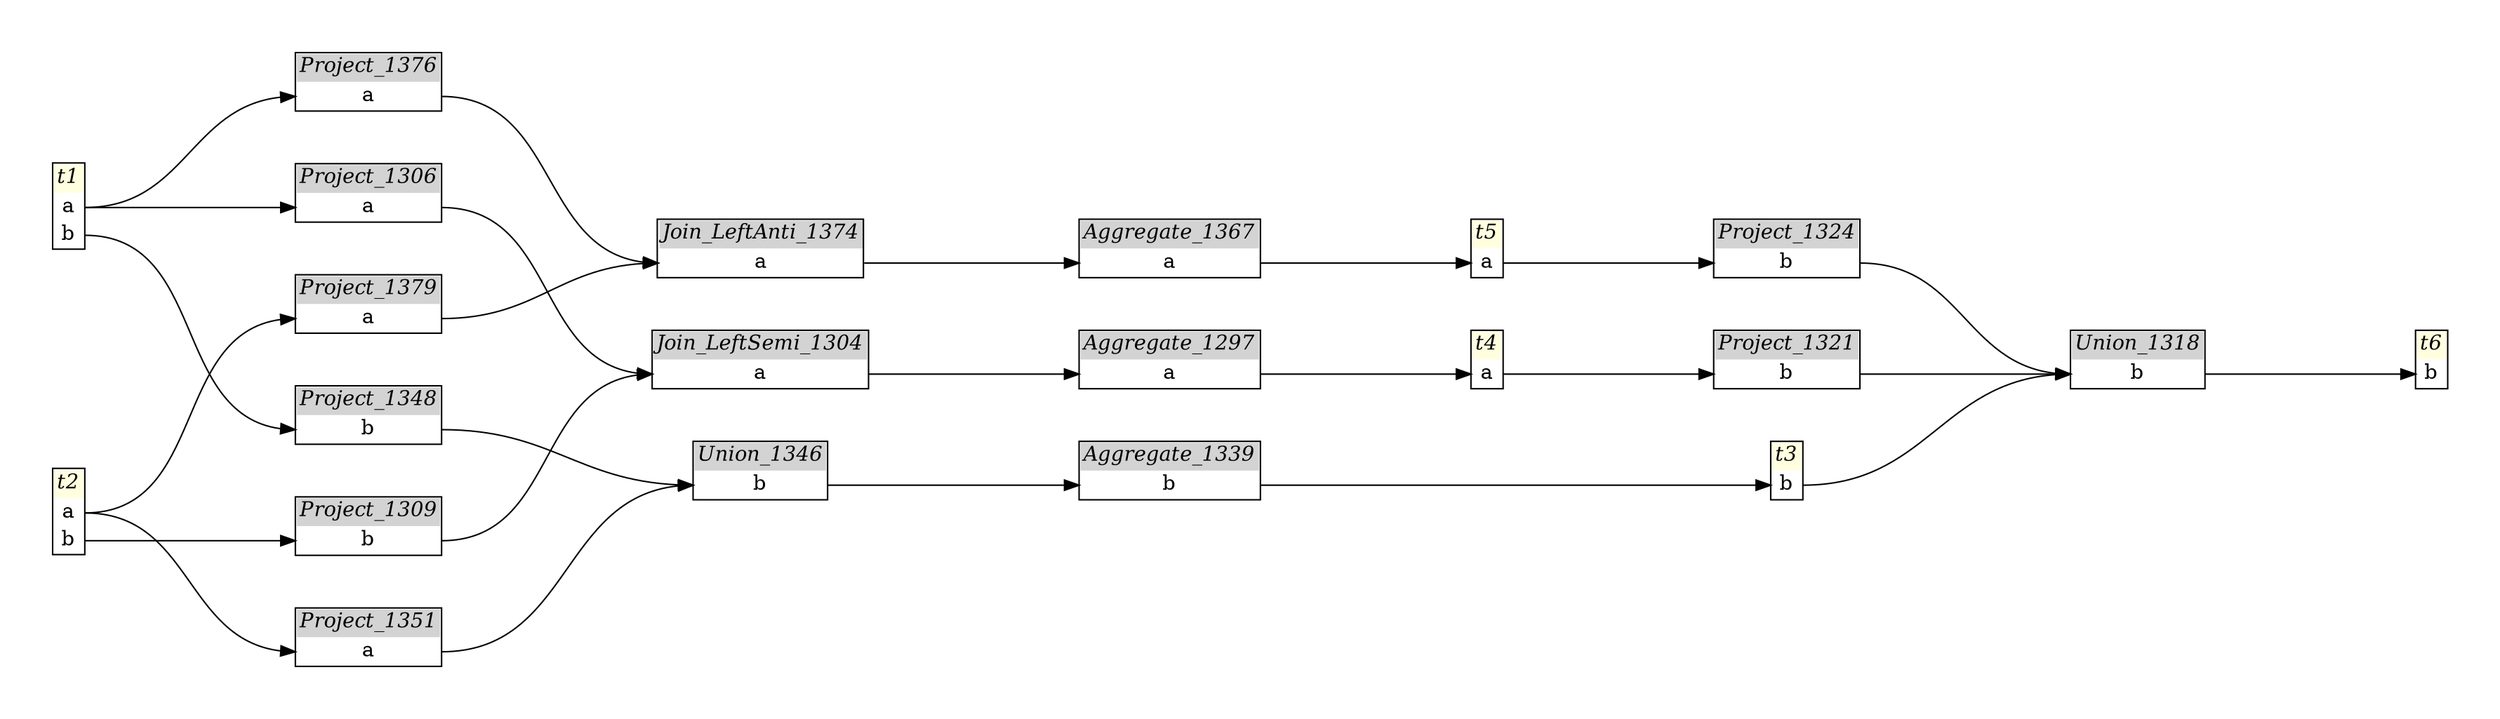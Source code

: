 // Automatically generated by SQLFlowTestSuite


digraph {
  graph [pad="0.5", nodesep="0.5", ranksep="2", fontname="Helvetica"];
  node [shape=plain]
  rankdir=LR;

  
"Aggregate_1297" [label=<
<table border="1" cellborder="0" cellspacing="0">
  <tr><td bgcolor="lightgray"><i>Aggregate_1297</i></td></tr>
  <tr><td port="0">a</td></tr>
</table>>];
         

"Aggregate_1339" [label=<
<table border="1" cellborder="0" cellspacing="0">
  <tr><td bgcolor="lightgray"><i>Aggregate_1339</i></td></tr>
  <tr><td port="0">b</td></tr>
</table>>];
         

"Aggregate_1367" [label=<
<table border="1" cellborder="0" cellspacing="0">
  <tr><td bgcolor="lightgray"><i>Aggregate_1367</i></td></tr>
  <tr><td port="0">a</td></tr>
</table>>];
         

"Join_LeftAnti_1374" [label=<
<table border="1" cellborder="0" cellspacing="0">
  <tr><td bgcolor="lightgray"><i>Join_LeftAnti_1374</i></td></tr>
  <tr><td port="0">a</td></tr>
</table>>];
         

"Join_LeftSemi_1304" [label=<
<table border="1" cellborder="0" cellspacing="0">
  <tr><td bgcolor="lightgray"><i>Join_LeftSemi_1304</i></td></tr>
  <tr><td port="0">a</td></tr>
</table>>];
         

"Project_1306" [label=<
<table border="1" cellborder="0" cellspacing="0">
  <tr><td bgcolor="lightgray"><i>Project_1306</i></td></tr>
  <tr><td port="0">a</td></tr>
</table>>];
         

"Project_1309" [label=<
<table border="1" cellborder="0" cellspacing="0">
  <tr><td bgcolor="lightgray"><i>Project_1309</i></td></tr>
  <tr><td port="0">b</td></tr>
</table>>];
         

"Project_1321" [label=<
<table border="1" cellborder="0" cellspacing="0">
  <tr><td bgcolor="lightgray"><i>Project_1321</i></td></tr>
  <tr><td port="0">b</td></tr>
</table>>];
         

"Project_1324" [label=<
<table border="1" cellborder="0" cellspacing="0">
  <tr><td bgcolor="lightgray"><i>Project_1324</i></td></tr>
  <tr><td port="0">b</td></tr>
</table>>];
         

"Project_1348" [label=<
<table border="1" cellborder="0" cellspacing="0">
  <tr><td bgcolor="lightgray"><i>Project_1348</i></td></tr>
  <tr><td port="0">b</td></tr>
</table>>];
         

"Project_1351" [label=<
<table border="1" cellborder="0" cellspacing="0">
  <tr><td bgcolor="lightgray"><i>Project_1351</i></td></tr>
  <tr><td port="0">a</td></tr>
</table>>];
         

"Project_1376" [label=<
<table border="1" cellborder="0" cellspacing="0">
  <tr><td bgcolor="lightgray"><i>Project_1376</i></td></tr>
  <tr><td port="0">a</td></tr>
</table>>];
         

"Project_1379" [label=<
<table border="1" cellborder="0" cellspacing="0">
  <tr><td bgcolor="lightgray"><i>Project_1379</i></td></tr>
  <tr><td port="0">a</td></tr>
</table>>];
         

"Union_1318" [label=<
<table border="1" cellborder="0" cellspacing="0">
  <tr><td bgcolor="lightgray"><i>Union_1318</i></td></tr>
  <tr><td port="0">b</td></tr>
</table>>];
         

"Union_1346" [label=<
<table border="1" cellborder="0" cellspacing="0">
  <tr><td bgcolor="lightgray"><i>Union_1346</i></td></tr>
  <tr><td port="0">b</td></tr>
</table>>];
         

"t1" [label=<
<table border="1" cellborder="0" cellspacing="0">
  <tr><td bgcolor="lightyellow"><i>t1</i></td></tr>
  <tr><td port="0">a</td></tr>
<tr><td port="1">b</td></tr>
</table>>];
       

"t1" [label=<
<table border="1" cellborder="0" cellspacing="0">
  <tr><td bgcolor="lightyellow"><i>t1</i></td></tr>
  <tr><td port="0">a</td></tr>
<tr><td port="1">b</td></tr>
</table>>];
       

"t1" [label=<
<table border="1" cellborder="0" cellspacing="0">
  <tr><td bgcolor="lightyellow"><i>t1</i></td></tr>
  <tr><td port="0">a</td></tr>
<tr><td port="1">b</td></tr>
</table>>];
       

"t1" [label=<
<table border="1" cellborder="0" cellspacing="0">
  <tr><td bgcolor="lightyellow"><i>t1</i></td></tr>
  <tr><td port="0">a</td></tr>
<tr><td port="1">b</td></tr>
</table>>];
       

"t2" [label=<
<table border="1" cellborder="0" cellspacing="0">
  <tr><td bgcolor="lightyellow"><i>t2</i></td></tr>
  <tr><td port="0">a</td></tr>
<tr><td port="1">b</td></tr>
</table>>];
       

"t2" [label=<
<table border="1" cellborder="0" cellspacing="0">
  <tr><td bgcolor="lightyellow"><i>t2</i></td></tr>
  <tr><td port="0">a</td></tr>
<tr><td port="1">b</td></tr>
</table>>];
       

"t2" [label=<
<table border="1" cellborder="0" cellspacing="0">
  <tr><td bgcolor="lightyellow"><i>t2</i></td></tr>
  <tr><td port="0">a</td></tr>
<tr><td port="1">b</td></tr>
</table>>];
       

"t2" [label=<
<table border="1" cellborder="0" cellspacing="0">
  <tr><td bgcolor="lightyellow"><i>t2</i></td></tr>
  <tr><td port="0">a</td></tr>
<tr><td port="1">b</td></tr>
</table>>];
       

"t3" [label=<
<table border="1" cellborder="0" cellspacing="0">
  <tr><td bgcolor="lightyellow"><i>t3</i></td></tr>
  <tr><td port="0">b</td></tr>
</table>>];
       

"t3" [label=<
<table border="1" cellborder="0" cellspacing="0">
  <tr><td bgcolor="lightyellow"><i>t3</i></td></tr>
  <tr><td port="0">b</td></tr>
</table>>];
           

"t4" [label=<
<table border="1" cellborder="0" cellspacing="0">
  <tr><td bgcolor="lightyellow"><i>t4</i></td></tr>
  <tr><td port="0">a</td></tr>
</table>>];
       

"t4" [label=<
<table border="1" cellborder="0" cellspacing="0">
  <tr><td bgcolor="lightyellow"><i>t4</i></td></tr>
  <tr><td port="0">a</td></tr>
</table>>];
           

"t5" [label=<
<table border="1" cellborder="0" cellspacing="0">
  <tr><td bgcolor="lightyellow"><i>t5</i></td></tr>
  <tr><td port="0">a</td></tr>
</table>>];
       

"t5" [label=<
<table border="1" cellborder="0" cellspacing="0">
  <tr><td bgcolor="lightyellow"><i>t5</i></td></tr>
  <tr><td port="0">a</td></tr>
</table>>];
           

"t6" [label=<
<table border="1" cellborder="0" cellspacing="0">
  <tr><td bgcolor="lightyellow"><i>t6</i></td></tr>
  <tr><td port="0">b</td></tr>
</table>>];
           
  "Aggregate_1297":0 -> "t4":0;
"Aggregate_1339":0 -> "t3":0;
"Aggregate_1367":0 -> "t5":0;
"Join_LeftAnti_1374":0 -> "Aggregate_1367":0;
"Join_LeftSemi_1304":0 -> "Aggregate_1297":0;
"Project_1306":0 -> "Join_LeftSemi_1304":0;
"Project_1309":0 -> "Join_LeftSemi_1304":0;
"Project_1321":0 -> "Union_1318":0
"Project_1324":0 -> "Union_1318":0
"Project_1348":0 -> "Union_1346":0
"Project_1351":0 -> "Union_1346":0
"Project_1376":0 -> "Join_LeftAnti_1374":0;
"Project_1379":0 -> "Join_LeftAnti_1374":0;
"Union_1318":0 -> "t6":0;
"Union_1346":0 -> "Aggregate_1339":0;
"t1":0 -> "Project_1306":0;
"t1":0 -> "Project_1376":0;
"t1":1 -> "Project_1348":0;
"t2":0 -> "Project_1351":0;
"t2":0 -> "Project_1379":0;
"t2":1 -> "Project_1309":0;
"t3":0 -> "Union_1318":0
"t4":0 -> "Project_1321":0;
"t5":0 -> "Project_1324":0;
}
       